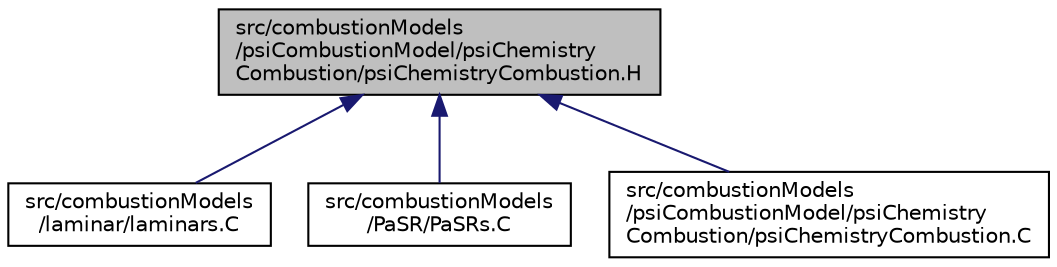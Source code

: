 digraph "src/combustionModels/psiCombustionModel/psiChemistryCombustion/psiChemistryCombustion.H"
{
  bgcolor="transparent";
  edge [fontname="Helvetica",fontsize="10",labelfontname="Helvetica",labelfontsize="10"];
  node [fontname="Helvetica",fontsize="10",shape=record];
  Node1 [label="src/combustionModels\l/psiCombustionModel/psiChemistry\lCombustion/psiChemistryCombustion.H",height=0.2,width=0.4,color="black", fillcolor="grey75", style="filled", fontcolor="black"];
  Node1 -> Node2 [dir="back",color="midnightblue",fontsize="10",style="solid",fontname="Helvetica"];
  Node2 [label="src/combustionModels\l/laminar/laminars.C",height=0.2,width=0.4,color="black",URL="$a04784.html"];
  Node1 -> Node3 [dir="back",color="midnightblue",fontsize="10",style="solid",fontname="Helvetica"];
  Node3 [label="src/combustionModels\l/PaSR/PaSRs.C",height=0.2,width=0.4,color="black",URL="$a04790.html"];
  Node1 -> Node4 [dir="back",color="midnightblue",fontsize="10",style="solid",fontname="Helvetica"];
  Node4 [label="src/combustionModels\l/psiCombustionModel/psiChemistry\lCombustion/psiChemistryCombustion.C",height=0.2,width=0.4,color="black",URL="$a04791.html"];
}
